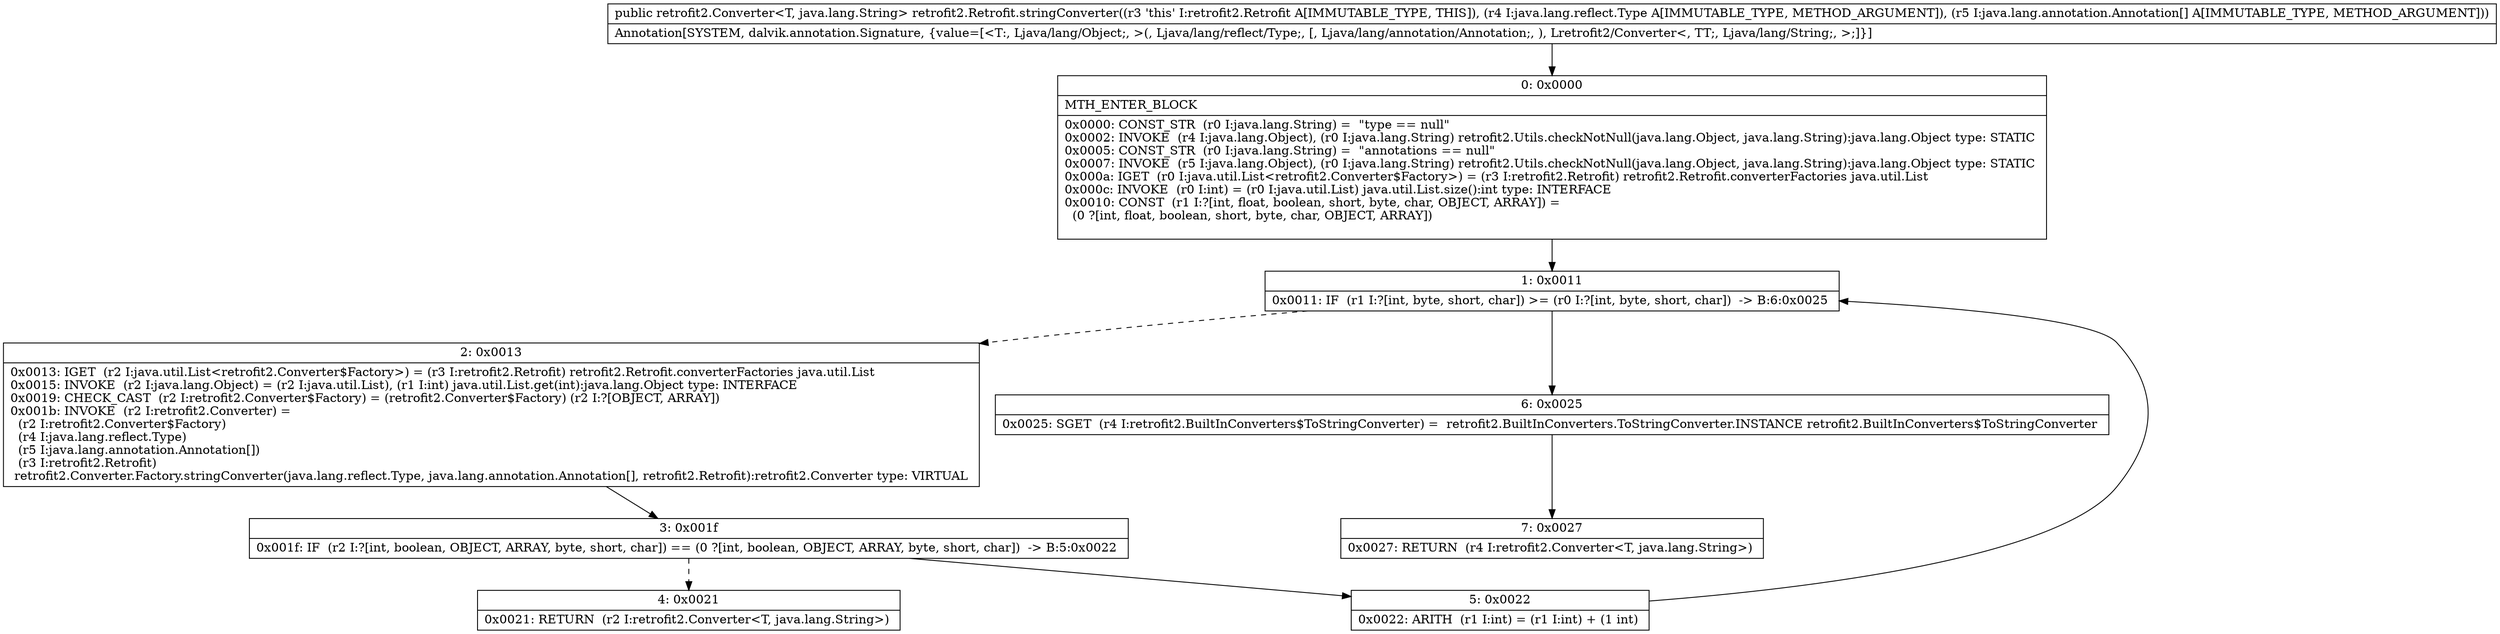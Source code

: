 digraph "CFG forretrofit2.Retrofit.stringConverter(Ljava\/lang\/reflect\/Type;[Ljava\/lang\/annotation\/Annotation;)Lretrofit2\/Converter;" {
Node_0 [shape=record,label="{0\:\ 0x0000|MTH_ENTER_BLOCK\l|0x0000: CONST_STR  (r0 I:java.lang.String) =  \"type == null\" \l0x0002: INVOKE  (r4 I:java.lang.Object), (r0 I:java.lang.String) retrofit2.Utils.checkNotNull(java.lang.Object, java.lang.String):java.lang.Object type: STATIC \l0x0005: CONST_STR  (r0 I:java.lang.String) =  \"annotations == null\" \l0x0007: INVOKE  (r5 I:java.lang.Object), (r0 I:java.lang.String) retrofit2.Utils.checkNotNull(java.lang.Object, java.lang.String):java.lang.Object type: STATIC \l0x000a: IGET  (r0 I:java.util.List\<retrofit2.Converter$Factory\>) = (r3 I:retrofit2.Retrofit) retrofit2.Retrofit.converterFactories java.util.List \l0x000c: INVOKE  (r0 I:int) = (r0 I:java.util.List) java.util.List.size():int type: INTERFACE \l0x0010: CONST  (r1 I:?[int, float, boolean, short, byte, char, OBJECT, ARRAY]) = \l  (0 ?[int, float, boolean, short, byte, char, OBJECT, ARRAY])\l \l}"];
Node_1 [shape=record,label="{1\:\ 0x0011|0x0011: IF  (r1 I:?[int, byte, short, char]) \>= (r0 I:?[int, byte, short, char])  \-\> B:6:0x0025 \l}"];
Node_2 [shape=record,label="{2\:\ 0x0013|0x0013: IGET  (r2 I:java.util.List\<retrofit2.Converter$Factory\>) = (r3 I:retrofit2.Retrofit) retrofit2.Retrofit.converterFactories java.util.List \l0x0015: INVOKE  (r2 I:java.lang.Object) = (r2 I:java.util.List), (r1 I:int) java.util.List.get(int):java.lang.Object type: INTERFACE \l0x0019: CHECK_CAST  (r2 I:retrofit2.Converter$Factory) = (retrofit2.Converter$Factory) (r2 I:?[OBJECT, ARRAY]) \l0x001b: INVOKE  (r2 I:retrofit2.Converter) = \l  (r2 I:retrofit2.Converter$Factory)\l  (r4 I:java.lang.reflect.Type)\l  (r5 I:java.lang.annotation.Annotation[])\l  (r3 I:retrofit2.Retrofit)\l retrofit2.Converter.Factory.stringConverter(java.lang.reflect.Type, java.lang.annotation.Annotation[], retrofit2.Retrofit):retrofit2.Converter type: VIRTUAL \l}"];
Node_3 [shape=record,label="{3\:\ 0x001f|0x001f: IF  (r2 I:?[int, boolean, OBJECT, ARRAY, byte, short, char]) == (0 ?[int, boolean, OBJECT, ARRAY, byte, short, char])  \-\> B:5:0x0022 \l}"];
Node_4 [shape=record,label="{4\:\ 0x0021|0x0021: RETURN  (r2 I:retrofit2.Converter\<T, java.lang.String\>) \l}"];
Node_5 [shape=record,label="{5\:\ 0x0022|0x0022: ARITH  (r1 I:int) = (r1 I:int) + (1 int) \l}"];
Node_6 [shape=record,label="{6\:\ 0x0025|0x0025: SGET  (r4 I:retrofit2.BuiltInConverters$ToStringConverter) =  retrofit2.BuiltInConverters.ToStringConverter.INSTANCE retrofit2.BuiltInConverters$ToStringConverter \l}"];
Node_7 [shape=record,label="{7\:\ 0x0027|0x0027: RETURN  (r4 I:retrofit2.Converter\<T, java.lang.String\>) \l}"];
MethodNode[shape=record,label="{public retrofit2.Converter\<T, java.lang.String\> retrofit2.Retrofit.stringConverter((r3 'this' I:retrofit2.Retrofit A[IMMUTABLE_TYPE, THIS]), (r4 I:java.lang.reflect.Type A[IMMUTABLE_TYPE, METHOD_ARGUMENT]), (r5 I:java.lang.annotation.Annotation[] A[IMMUTABLE_TYPE, METHOD_ARGUMENT]))  | Annotation[SYSTEM, dalvik.annotation.Signature, \{value=[\<T:, Ljava\/lang\/Object;, \>(, Ljava\/lang\/reflect\/Type;, [, Ljava\/lang\/annotation\/Annotation;, ), Lretrofit2\/Converter\<, TT;, Ljava\/lang\/String;, \>;]\}]\l}"];
MethodNode -> Node_0;
Node_0 -> Node_1;
Node_1 -> Node_2[style=dashed];
Node_1 -> Node_6;
Node_2 -> Node_3;
Node_3 -> Node_4[style=dashed];
Node_3 -> Node_5;
Node_5 -> Node_1;
Node_6 -> Node_7;
}

